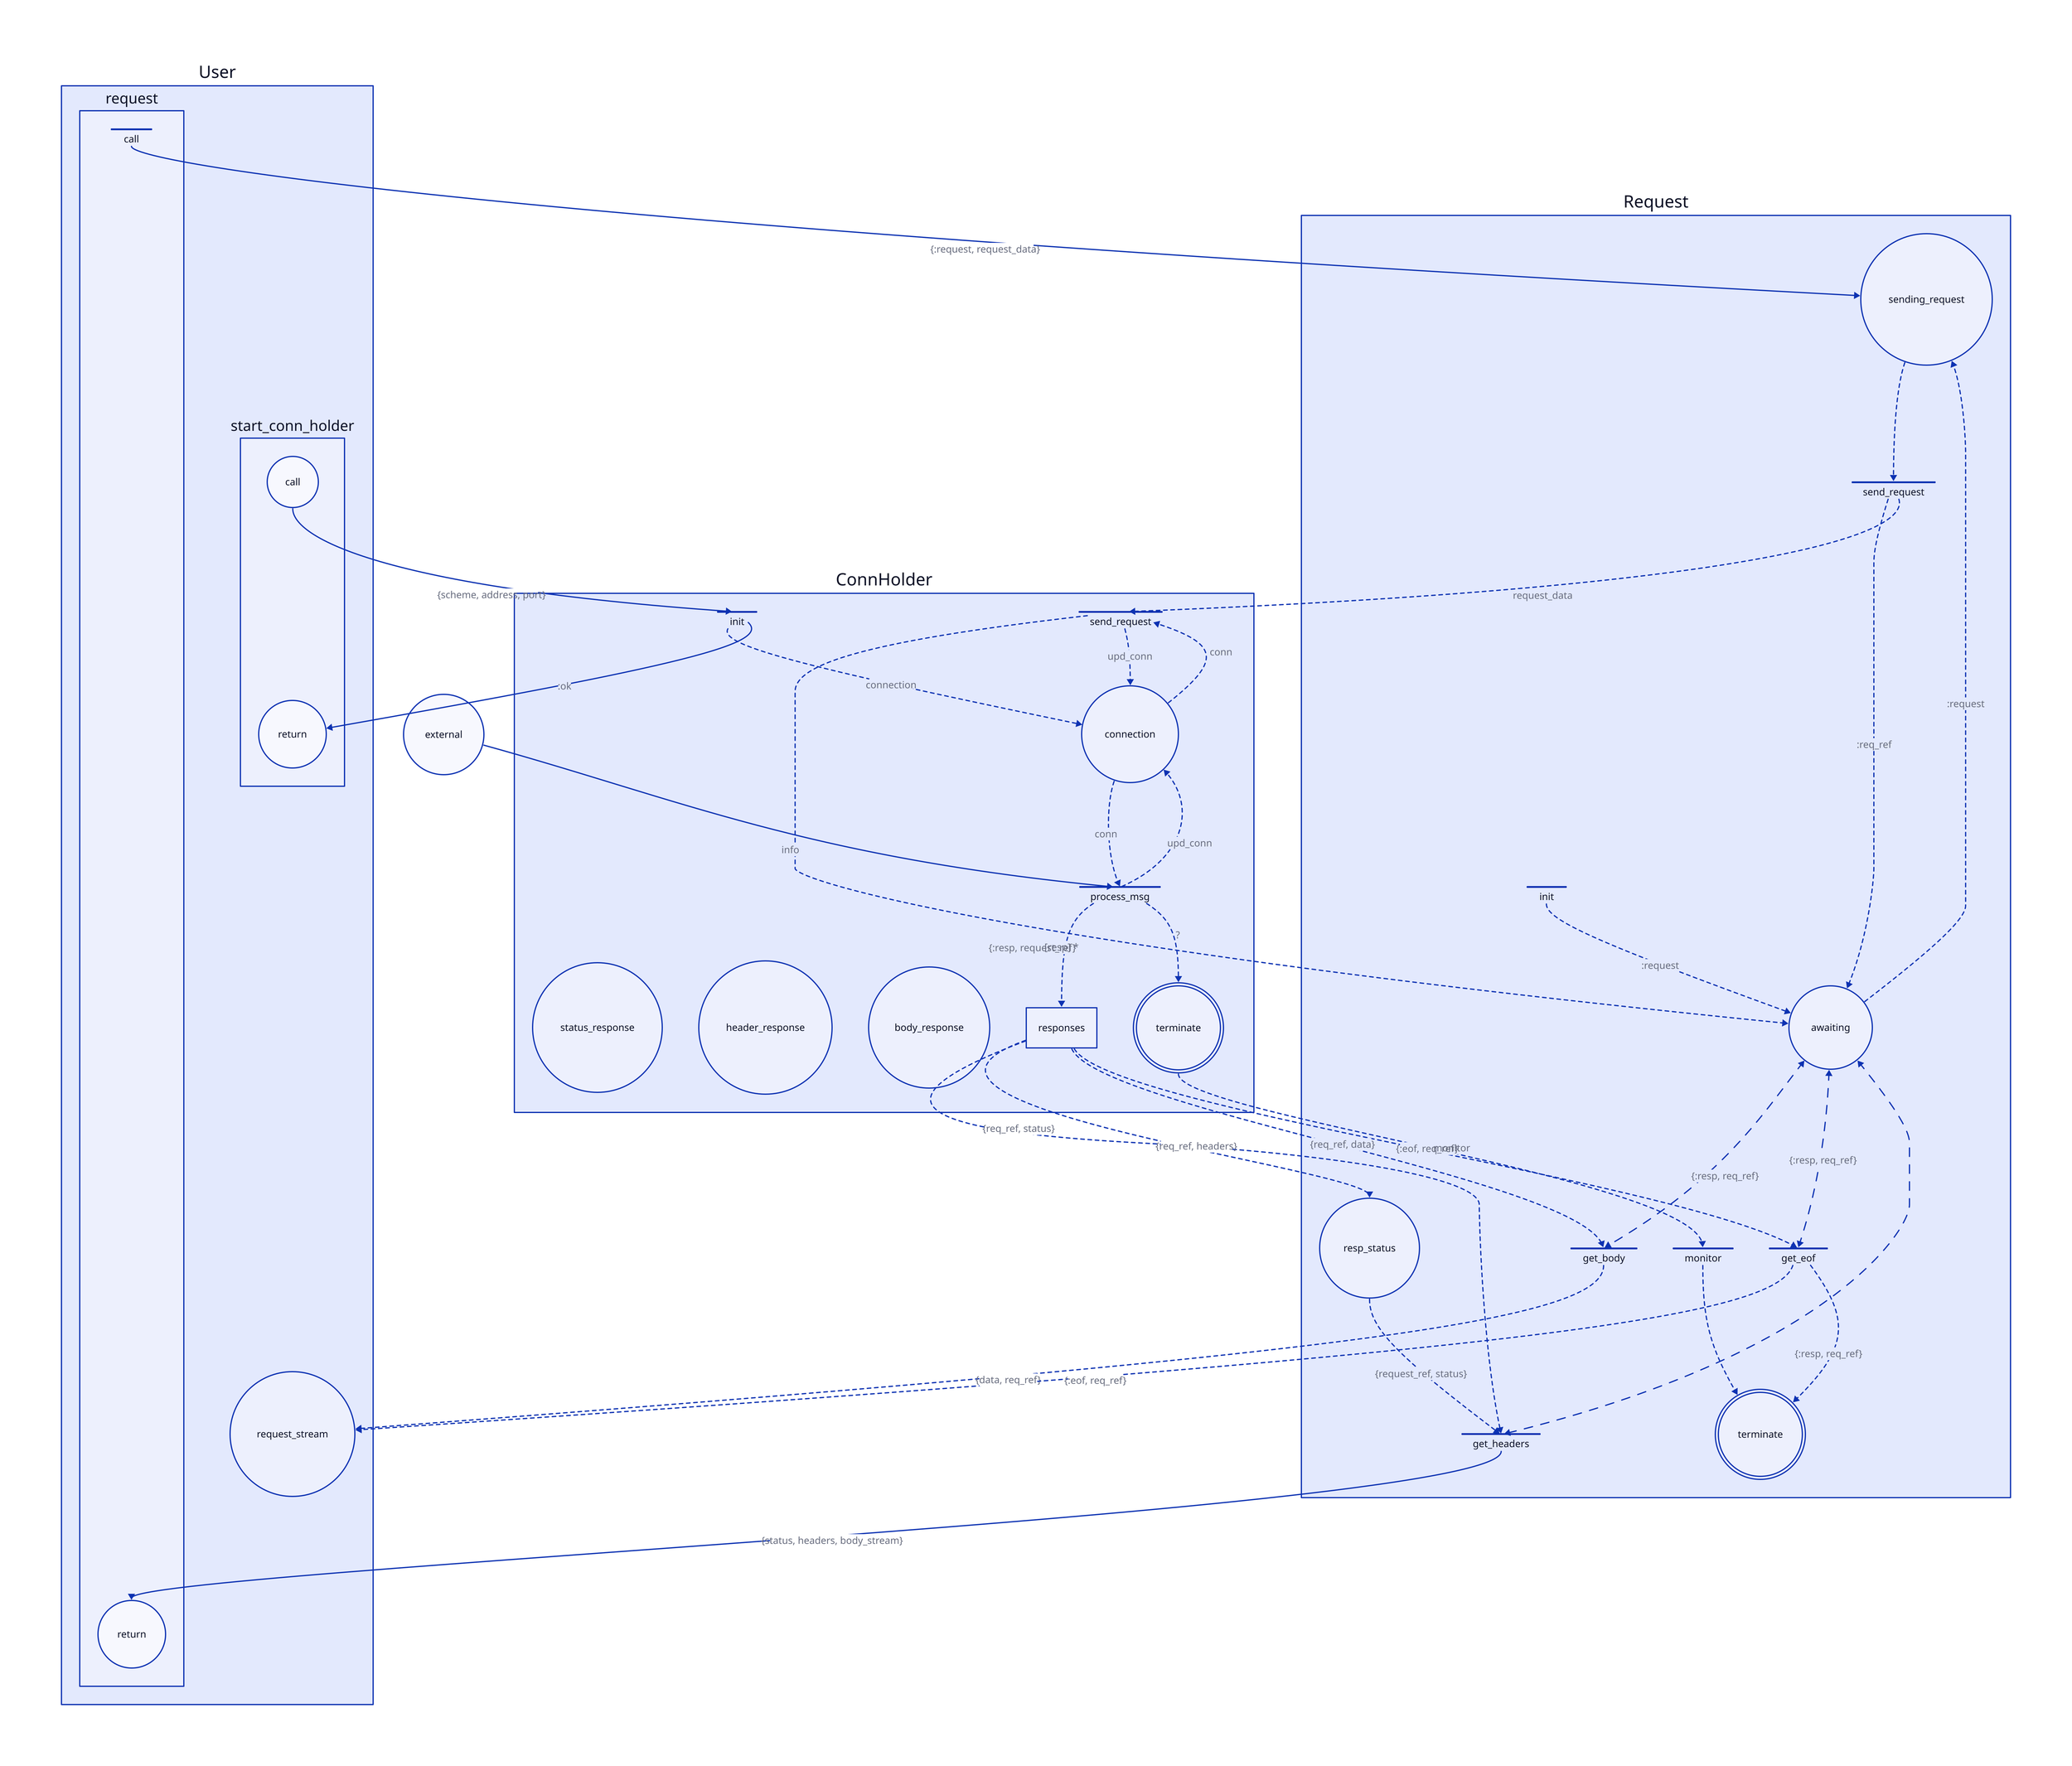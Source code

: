 classes: {
  transition: {
    shape: rectangle
    # label.near: outside-left-center
    height: 1
    # style.fill: "#101010"
  }
  place: {
    shape: circle
    # height: 1
  }
  state_match: {
    style.stroke-dash: 3
  }

  state_match_symmetric: {
    style.stroke-dash: 7
  }
}
(*.* -> *.*)[*].class: state_match
(*.* <-> *.*)[*].class: state_match_symmetric

# request_data: \{path, method, headers, body\}

User: {
  request.call.class: transition
  request.return.class: place
  request_stream.class: place
  start_conn_holder.call.class: place
  start_conn_holder.return.class: place
}

Request: {
  awaiting.class: place
  sending_request.class: place
  send_request.class: transition
  resp_status.class: place
  get_headers.class: transition
  get_body.class: transition
  get_eof.class: transition
  monitor.class: transition
  terminate.class: place
  terminate.style.double-border: true
}

ConnHolder: {
  connection.class: place
  send_request.class: transition
  process_msg.class: transition
  # responses.class: place
  status_response.class: place
  header_response.class: place
  body_response.class: place
  terminate.class: place
  init.class: transition
  terminate.style.double-border: true
}

external.class: place

User.request.call -> Request.sending_request: \{:request, request_data\}
Request.awaiting -> Request.sending_request: :request

Request.sending_request -> Request.send_request
Request.send_request -> Request.awaiting: :req_ref
Request.send_request -> ConnHolder.send_request: request_data
ConnHolder.connection -> ConnHolder.send_request: conn
ConnHolder.send_request -> Request.awaiting: \{:resp, request_ref\}
ConnHolder.send_request -> ConnHolder.connection: upd_conn

external -> ConnHolder.process_msg: info
ConnHolder: {
  connection -> process_msg: conn
  process_msg -> connection: upd_conn
  process_msg -> responses: \[resp\] *
}

ConnHolder.responses -> Request.resp_status: \{req_ref, status\}

ConnHolder.responses -> Request.get_headers: \{req_ref, headers\}

ConnHolder.responses -> Request.get_body: \{req_ref, data\}
Request.awaiting <-> Request.get_body: \{:resp, req_ref\}

ConnHolder.responses -> Request.get_eof: \{:eof, req_ref\}
Request.awaiting <-> Request.get_eof: \{:resp, req_ref\}

Request.awaiting <-> Request.get_headers: \{:resp, req_ref\}
Request.resp_status -> Request.get_headers: \{request_ref, status\}
Request.get_headers -> User.request.return: \{status, headers, body_stream\}

Request.get_body -> User.request_stream: \{data, req_ref\}
Request.get_eof -> User.request_stream: \{:eof, req_ref\}

User.start_conn_holder.call -> ConnHolder.init: \{scheme, address, port\}
ConnHolder.init -> ConnHolder.connection: connection
ConnHolder.init -> User.start_conn_holder.return: :ok

ConnHolder.process_msg -> ConnHolder.terminate: ?
ConnHolder.terminate -> Request.monitor: monitor
Request.monitor -> Request.terminate

Request.get_eof -> Request.terminate

Request.init.class: transition
Request.init -> Request.awaiting: :request
